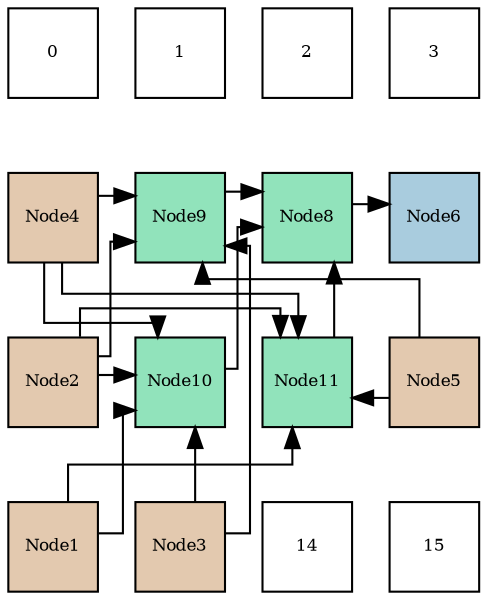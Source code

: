 digraph layout{
 rankdir=TB;
 splines=ortho;
 node [style=filled shape=square fixedsize=true width=0.6];
0[label="0", fontsize=8, fillcolor="#ffffff"];
1[label="1", fontsize=8, fillcolor="#ffffff"];
2[label="2", fontsize=8, fillcolor="#ffffff"];
3[label="3", fontsize=8, fillcolor="#ffffff"];
4[label="Node4", fontsize=8, fillcolor="#e3c9af"];
5[label="Node9", fontsize=8, fillcolor="#91e3bb"];
6[label="Node8", fontsize=8, fillcolor="#91e3bb"];
7[label="Node6", fontsize=8, fillcolor="#a9ccde"];
8[label="Node2", fontsize=8, fillcolor="#e3c9af"];
9[label="Node10", fontsize=8, fillcolor="#91e3bb"];
10[label="Node11", fontsize=8, fillcolor="#91e3bb"];
11[label="Node5", fontsize=8, fillcolor="#e3c9af"];
12[label="Node1", fontsize=8, fillcolor="#e3c9af"];
13[label="Node3", fontsize=8, fillcolor="#e3c9af"];
14[label="14", fontsize=8, fillcolor="#ffffff"];
15[label="15", fontsize=8, fillcolor="#ffffff"];
edge [constraint=false, style=vis];6 -> 7;
5 -> 6;
9 -> 6;
10 -> 6;
8 -> 5;
13 -> 5;
4 -> 5;
11 -> 5;
12 -> 9;
8 -> 9;
13 -> 9;
4 -> 9;
12 -> 10;
8 -> 10;
4 -> 10;
11 -> 10;
edge [constraint=true, style=invis];
0 -> 4 -> 8 -> 12;
1 -> 5 -> 9 -> 13;
2 -> 6 -> 10 -> 14;
3 -> 7 -> 11 -> 15;
rank = same {0 -> 1 -> 2 -> 3};
rank = same {4 -> 5 -> 6 -> 7};
rank = same {8 -> 9 -> 10 -> 11};
rank = same {12 -> 13 -> 14 -> 15};
}